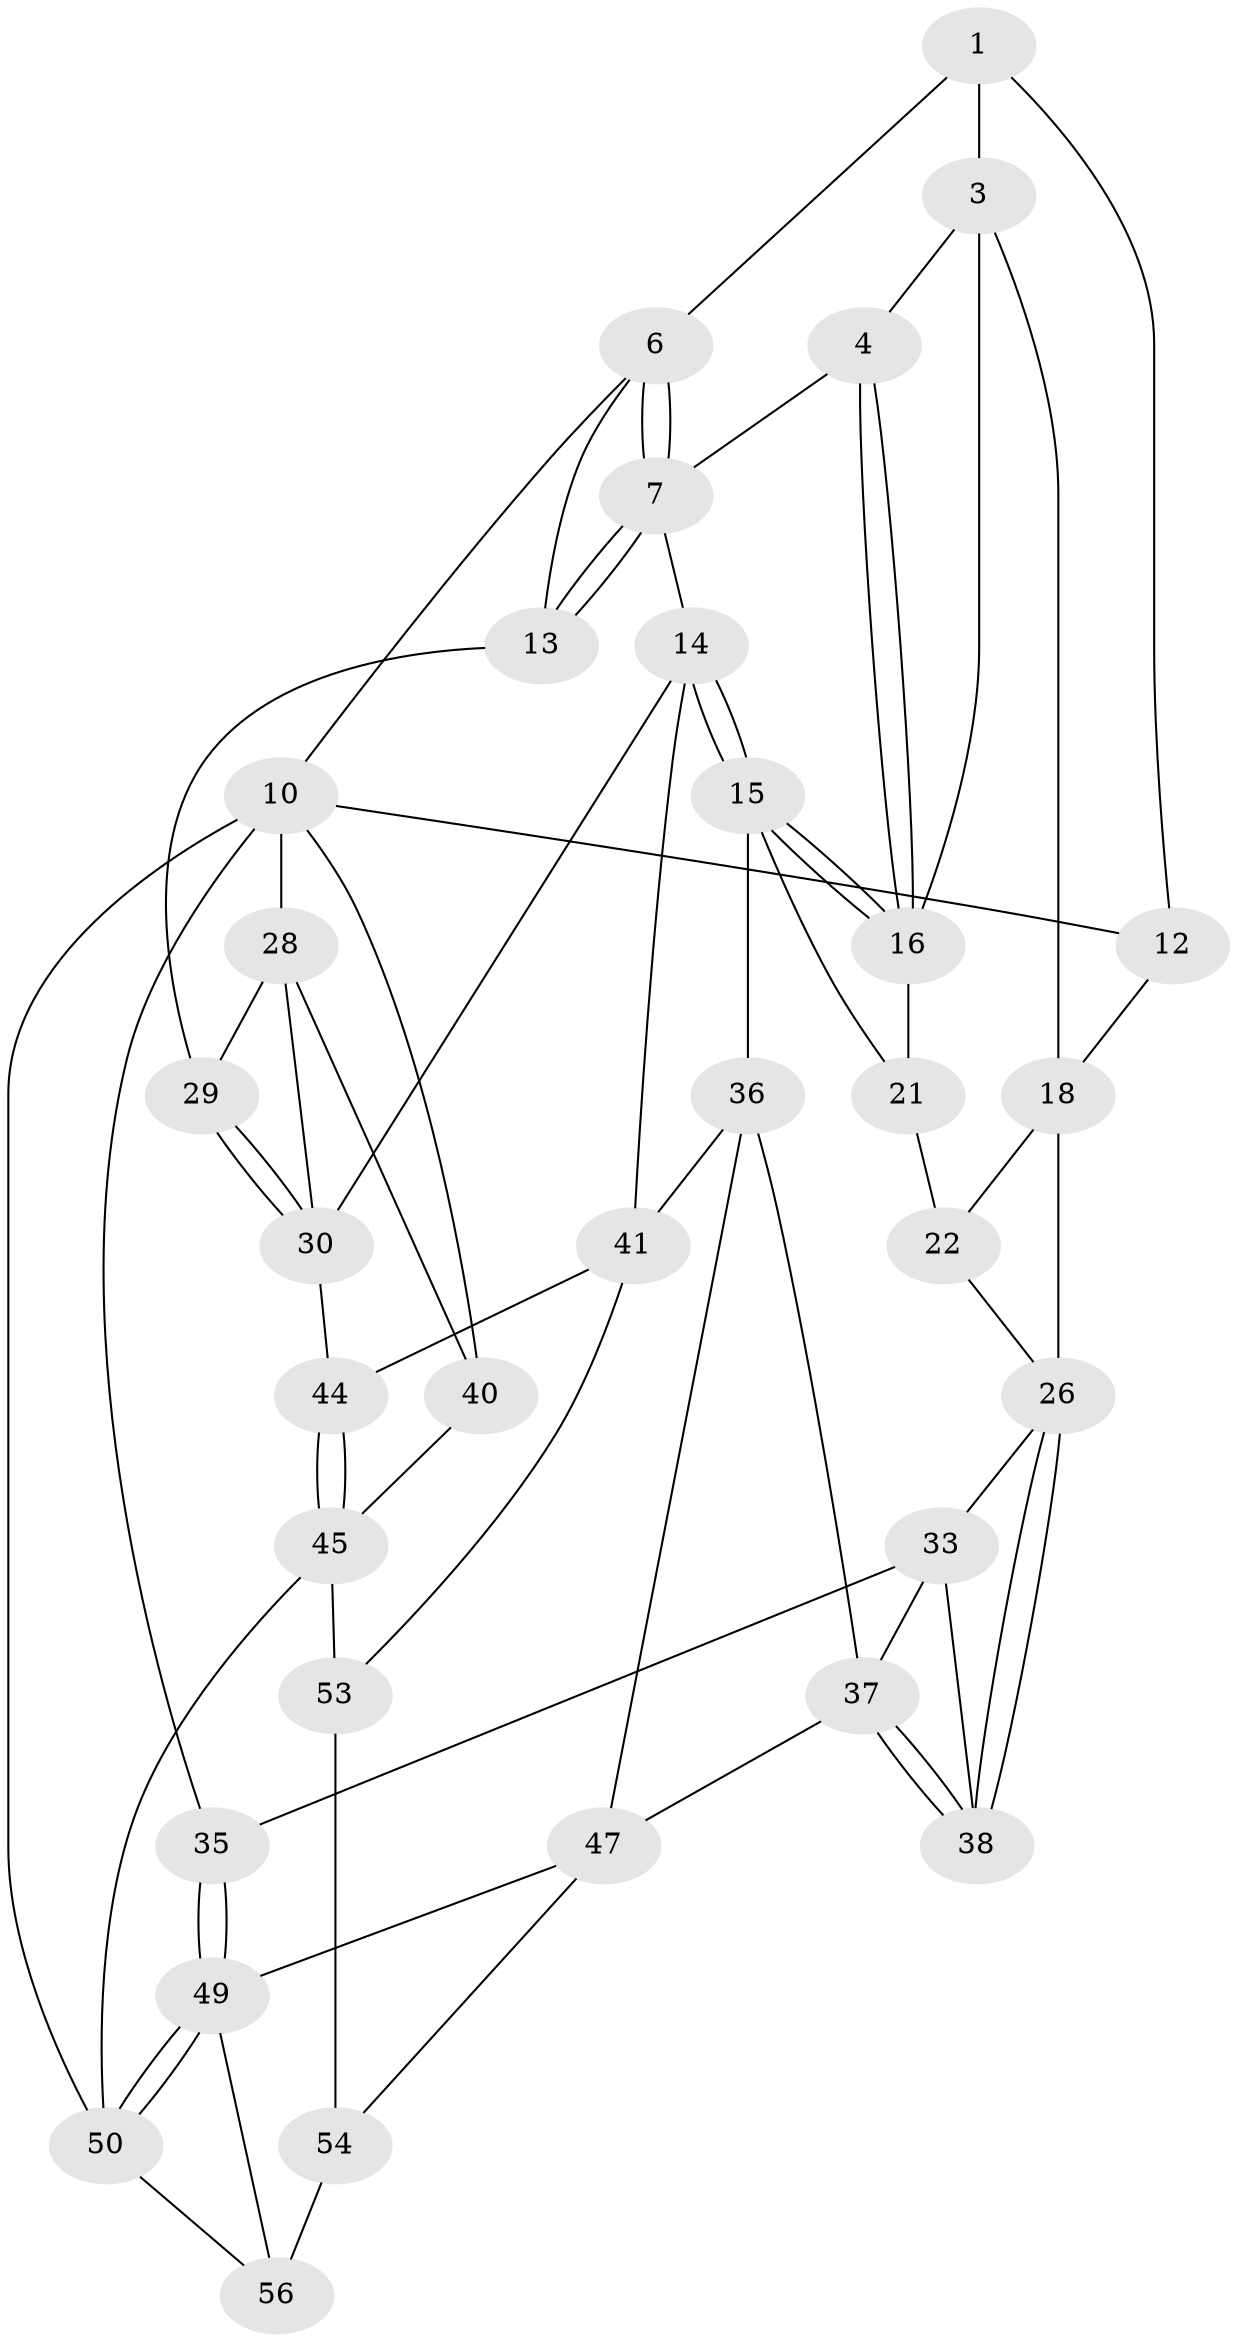 // original degree distribution, {3: 0.03508771929824561, 5: 0.5263157894736842, 4: 0.24561403508771928, 6: 0.19298245614035087}
// Generated by graph-tools (version 1.1) at 2025/12/02/27/25 16:12:00]
// undirected, 33 vertices, 71 edges
graph export_dot {
graph [start="1"]
  node [color=gray90,style=filled];
  1 [pos="+0.6342459416253727+0",super="+2"];
  3 [pos="+0.22472808444555661+0.026018073093710778",super="+17"];
  4 [pos="+0.4293270062247789+0.13671618165913904",super="+5"];
  6 [pos="+0.8094592676266005+0",super="+9"];
  7 [pos="+0.5867981924882207+0.27803592320341536",super="+8"];
  10 [pos="+1+0",super="+11"];
  12 [pos="+0+0"];
  13 [pos="+0.7494034183015515+0.23687391273361402"];
  14 [pos="+0.573469020457432+0.29250409461310956",super="+32"];
  15 [pos="+0.518115470847497+0.31008599506068063",super="+23"];
  16 [pos="+0.48268773050285235+0.2725361694758896",super="+20"];
  18 [pos="+0.2113932877455586+0.15799947218513677",super="+19"];
  21 [pos="+0.31970238698742515+0.28514078101906215",super="+24"];
  22 [pos="+0.25552310421997104+0.2657832184760106",super="+25"];
  26 [pos="+0.24977152219625978+0.3442365544062079",super="+27"];
  28 [pos="+1+0",super="+39"];
  29 [pos="+0.8212581068145731+0.2817885887181916"];
  30 [pos="+0.8370357708607685+0.392495469817368",super="+31"];
  33 [pos="+0.04122662731415079+0.39786748679926315",super="+34"];
  35 [pos="+0+0.47285743600283553"];
  36 [pos="+0.44689794067539595+0.4459272139806645",super="+43"];
  37 [pos="+0.3261401012687878+0.4958087233589605",super="+46"];
  38 [pos="+0.30503932314884785+0.4774665303145558"];
  40 [pos="+1+0.6535270759164453"];
  41 [pos="+0.6493026209378014+0.6855025791481012",super="+42"];
  44 [pos="+0.6841676554234761+0.6854375152000579"];
  45 [pos="+0.8494403554103848+0.7457761118027044",super="+52"];
  47 [pos="+0.42776203438272603+0.7744992550838075",super="+48"];
  49 [pos="+0+0.7547224263636477",super="+51"];
  50 [pos="+0+1"];
  53 [pos="+0.597224725300041+1"];
  54 [pos="+0.42894532591328394+1",super="+55"];
  56 [pos="+0.16853781156905923+0.8912921551827769",super="+57"];
  1 -- 6;
  1 -- 3;
  1 -- 12;
  3 -- 4;
  3 -- 16;
  3 -- 18;
  4 -- 16;
  4 -- 16;
  4 -- 7;
  6 -- 7;
  6 -- 7;
  6 -- 10;
  6 -- 13;
  7 -- 13;
  7 -- 13;
  7 -- 14;
  10 -- 28;
  10 -- 40;
  10 -- 35;
  10 -- 50;
  10 -- 12;
  12 -- 18;
  13 -- 29;
  14 -- 15;
  14 -- 15;
  14 -- 41;
  14 -- 30;
  15 -- 16;
  15 -- 16;
  15 -- 36;
  15 -- 21;
  16 -- 21;
  18 -- 22;
  18 -- 26;
  21 -- 22 [weight=2];
  22 -- 26;
  26 -- 38;
  26 -- 38;
  26 -- 33;
  28 -- 29;
  28 -- 40;
  28 -- 30;
  29 -- 30;
  29 -- 30;
  30 -- 44;
  33 -- 38;
  33 -- 35;
  33 -- 37;
  35 -- 49;
  35 -- 49;
  36 -- 37;
  36 -- 47;
  36 -- 41;
  37 -- 38;
  37 -- 38;
  37 -- 47;
  40 -- 45 [weight=2];
  41 -- 44;
  41 -- 53;
  44 -- 45;
  44 -- 45;
  45 -- 50;
  45 -- 53;
  47 -- 54;
  47 -- 49;
  49 -- 50;
  49 -- 50;
  49 -- 56;
  50 -- 56;
  53 -- 54;
  54 -- 56 [weight=2];
}
